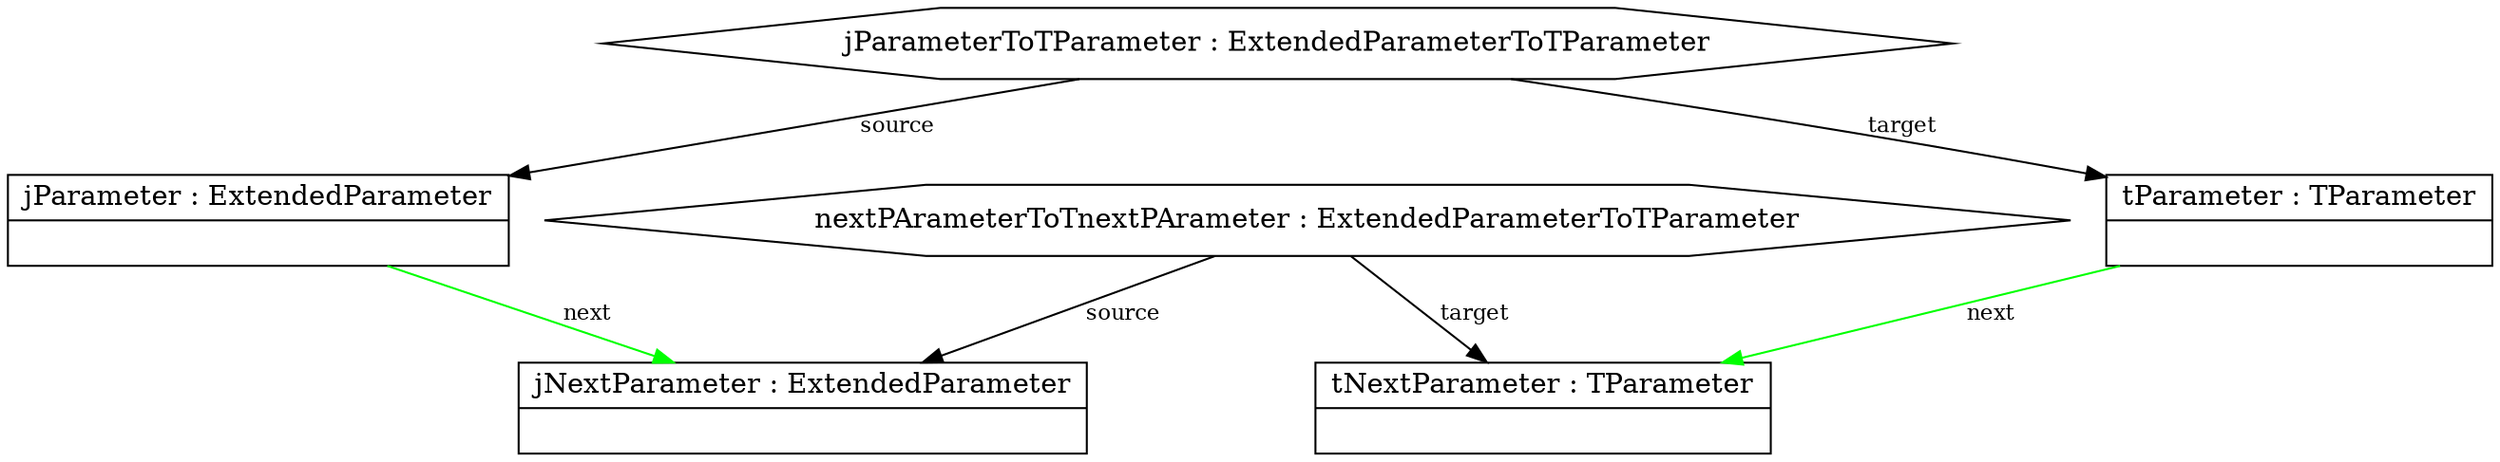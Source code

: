 digraph "ParameterLinkListNext" {
	label="";

	subgraph "Correspondence Domain" {
	          "jParameterToTParameter : ExtendedParameterToTParameter" [shape=hexagon, color=black];
	          "nextPArameterToTnextPArameter : ExtendedParameterToTParameter" [shape=hexagon, color=black];

	          "nextPArameterToTnextPArameter : ExtendedParameterToTParameter" -> "tNextParameter : TParameter" [color=black, label="target", fontsize=11];
	          "nextPArameterToTnextPArameter : ExtendedParameterToTParameter" -> "jNextParameter : ExtendedParameter" [color=black, label="source", fontsize=11];
	          "jParameterToTParameter : ExtendedParameterToTParameter" -> "jParameter : ExtendedParameter" [color=black, label="source", fontsize=11];
	          "jParameterToTParameter : ExtendedParameterToTParameter" -> "tParameter : TParameter" [color=black, label="target", fontsize=11];
	}
	subgraph "Source Domain" {
	          "jNextParameter : ExtendedParameter" [shape=record, color=black, label="{jNextParameter : ExtendedParameter | }"];
	          "jParameter : ExtendedParameter" [shape=record, color=black, label="{jParameter : ExtendedParameter | }"];

	          "jParameter : ExtendedParameter" -> "jNextParameter : ExtendedParameter" [color=green, label="next", fontsize=11];
	}
	subgraph "Target Domain" {
	          "tNextParameter : TParameter" [shape=record, color=black, label="{tNextParameter : TParameter | }"];
	          "tParameter : TParameter" [shape=record, color=black, label="{tParameter : TParameter | }"];

	          "tParameter : TParameter" -> "tNextParameter : TParameter" [color=green, label="next", fontsize=11];
	}
}